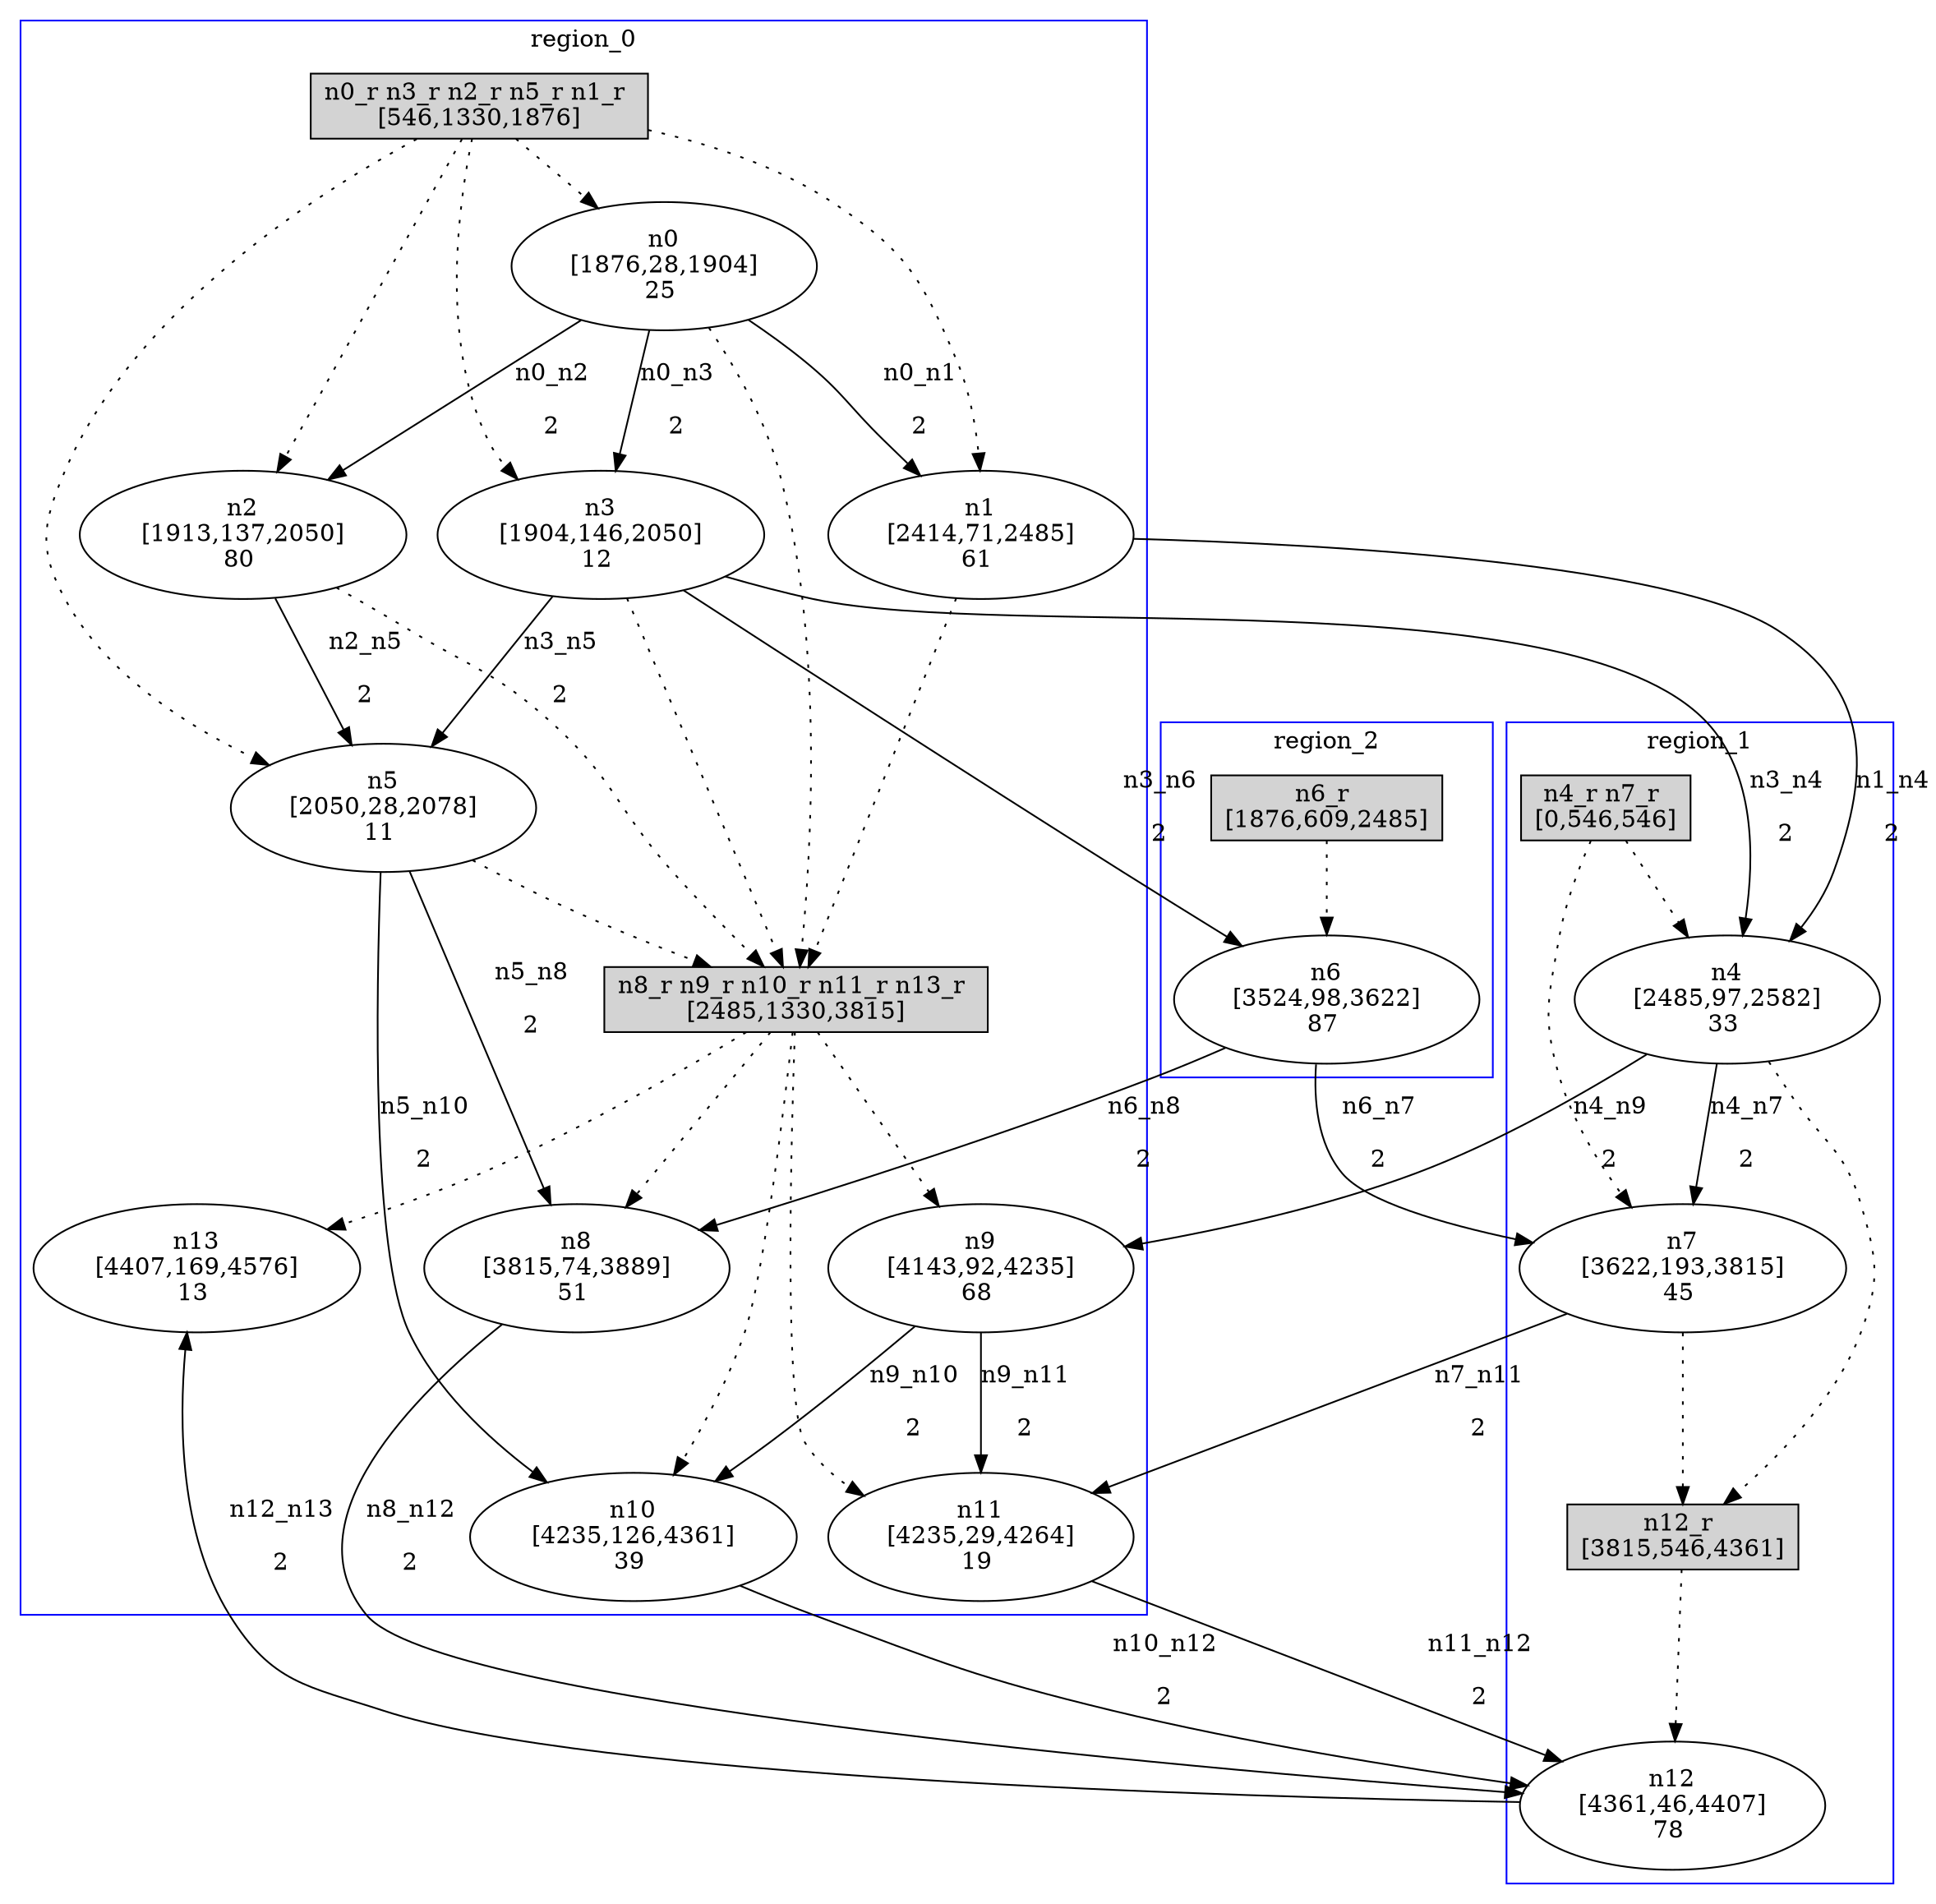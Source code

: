//3-LSsolveMIPnSolStatus 9.
//4-SL 4576.
//5-LSsolveMIPsolveTime(double) 1800.02.
//6-reconfigurateNum(int) 5.
//7-reconfigurateTime(int) 4361.
digraph test_0 {
	size="28,40";
	subgraph cluster0 {
		stytle=filled;
		color=blue;
		label=region_0;
		reconfNode_0_1 [ shape = box, style = filled, label = "n0_r n3_r n2_r n5_r n1_r \n[546,1330,1876]" ];
		n0 [ label="n0\n[1876,28,1904]\n25 " ];
		n3 [ label="n3\n[1904,146,2050]\n12 " ];
		n2 [ label="n2\n[1913,137,2050]\n80 " ];
		n5 [ label="n5\n[2050,28,2078]\n11 " ];
		n1 [ label="n1\n[2414,71,2485]\n61 " ];
		reconfNode_0_1 -> n0 [ style = dotted ];
		reconfNode_0_1 -> n3 [ style = dotted ];
		reconfNode_0_1 -> n2 [ style = dotted ];
		reconfNode_0_1 -> n5 [ style = dotted ];
		reconfNode_0_1 -> n1 [ style = dotted ];
		n0 -> reconfNode_0_2 [ style = dotted ];
		n3 -> reconfNode_0_2 [ style = dotted ];
		n2 -> reconfNode_0_2 [ style = dotted ];
		n5 -> reconfNode_0_2 [ style = dotted ];
		n1 -> reconfNode_0_2 [ style = dotted ];
		reconfNode_0_2 [ shape = box, style = filled, label = "n8_r n9_r n10_r n11_r n13_r \n[2485,1330,3815]" ];
		n8 [ label="n8\n[3815,74,3889]\n51 " ];
		n9 [ label="n9\n[4143,92,4235]\n68 " ];
		n10 [ label="n10\n[4235,126,4361]\n39 " ];
		n11 [ label="n11\n[4235,29,4264]\n19 " ];
		n13 [ label="n13\n[4407,169,4576]\n13 " ];
		reconfNode_0_2 -> n8 [ style = dotted ];
		reconfNode_0_2 -> n9 [ style = dotted ];
		reconfNode_0_2 -> n10 [ style = dotted ];
		reconfNode_0_2 -> n11 [ style = dotted ];
		reconfNode_0_2 -> n13 [ style = dotted ];
	}
	subgraph cluster1 {
		stytle=filled;
		color=blue;
		label=region_1;
		reconfNode_1_1 [ shape = box, style = filled, label = "n4_r n7_r \n[0,546,546]" ];
		n4 [ label="n4\n[2485,97,2582]\n33 " ];
		n7 [ label="n7\n[3622,193,3815]\n45 " ];
		reconfNode_1_1 -> n4 [ style = dotted ];
		reconfNode_1_1 -> n7 [ style = dotted ];
		n4 -> reconfNode_1_2 [ style = dotted ];
		n7 -> reconfNode_1_2 [ style = dotted ];
		reconfNode_1_2 [ shape = box, style = filled, label = "n12_r \n[3815,546,4361]" ];
		n12 [ label="n12\n[4361,46,4407]\n78 " ];
		reconfNode_1_2 -> n12 [ style = dotted ];
	}
	subgraph cluster2 {
		stytle=filled;
		color=blue;
		label=region_2;
		reconfNode_2_1 [ shape = box, style = filled, label = "n6_r \n[1876,609,2485]" ];
		n6 [ label="n6\n[3524,98,3622]\n87 " ];
		reconfNode_2_1 -> n6 [ style = dotted ];
	}
	n0 -> n1 [ label="n0_n1\n2" ];
	n0 -> n2 [ label="n0_n2\n2" ];
	n0 -> n3 [ label="n0_n3\n2" ];
	n1 -> n4 [ label="n1_n4\n2" ];
	n2 -> n5 [ label="n2_n5\n2" ];
	n3 -> n4 [ label="n3_n4\n2" ];
	n3 -> n5 [ label="n3_n5\n2" ];
	n3 -> n6 [ label="n3_n6\n2" ];
	n4 -> n7 [ label="n4_n7\n2" ];
	n4 -> n9 [ label="n4_n9\n2" ];
	n5 -> n8 [ label="n5_n8\n2" ];
	n5 -> n10 [ label="n5_n10\n2" ];
	n6 -> n7 [ label="n6_n7\n2" ];
	n6 -> n8 [ label="n6_n8\n2" ];
	n7 -> n11 [ label="n7_n11\n2" ];
	n9 -> n10 [ label="n9_n10\n2" ];
	n9 -> n11 [ label="n9_n11\n2" ];
	n8 -> n12 [ label="n8_n12\n2" ];
	n10 -> n12 [ label="n10_n12\n2" ];
	n11 -> n12 [ label="n11_n12\n2" ];
	n12 -> n13 [ label="n12_n13\n2" ];
}

